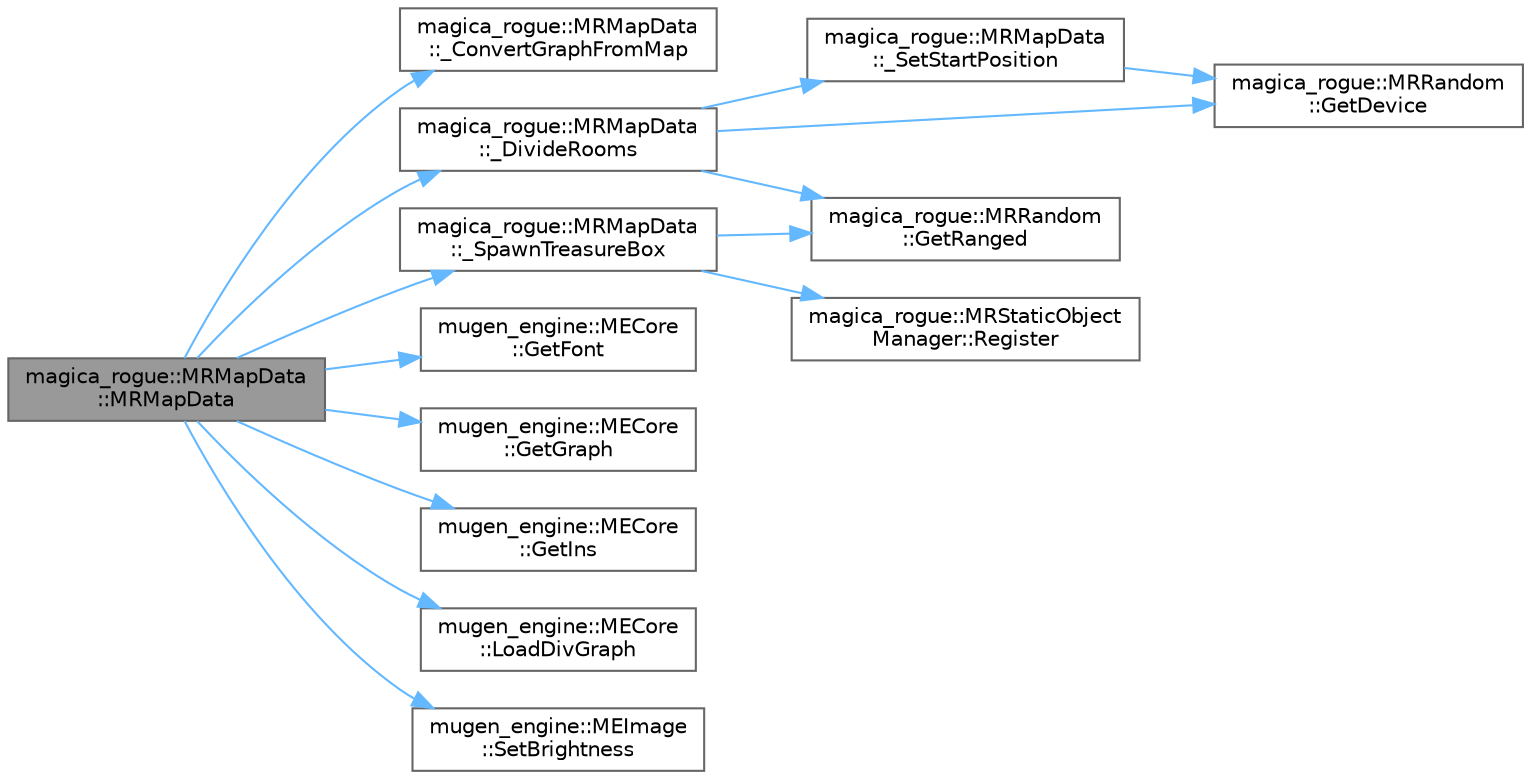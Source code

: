 digraph "magica_rogue::MRMapData::MRMapData"
{
 // LATEX_PDF_SIZE
  bgcolor="transparent";
  edge [fontname=Helvetica,fontsize=10,labelfontname=Helvetica,labelfontsize=10];
  node [fontname=Helvetica,fontsize=10,shape=box,height=0.2,width=0.4];
  rankdir="LR";
  Node1 [id="Node000001",label="magica_rogue::MRMapData\l::MRMapData",height=0.2,width=0.4,color="gray40", fillcolor="grey60", style="filled", fontcolor="black",tooltip="コンストラクタ"];
  Node1 -> Node2 [id="edge1_Node000001_Node000002",color="steelblue1",style="solid",tooltip=" "];
  Node2 [id="Node000002",label="magica_rogue::MRMapData\l::_ConvertGraphFromMap",height=0.2,width=0.4,color="grey40", fillcolor="white", style="filled",URL="$classmagica__rogue_1_1_m_r_map_data.html#a64a23a3147746cdc0ceb84d3ddbffdf9",tooltip="マップデータから表示に使うデータに変換する"];
  Node1 -> Node3 [id="edge2_Node000001_Node000003",color="steelblue1",style="solid",tooltip=" "];
  Node3 [id="Node000003",label="magica_rogue::MRMapData\l::_DivideRooms",height=0.2,width=0.4,color="grey40", fillcolor="white", style="filled",URL="$classmagica__rogue_1_1_m_r_map_data.html#a5881a757fa15d38b1714b7089b92c27c",tooltip="マップを部屋割りする"];
  Node3 -> Node4 [id="edge3_Node000003_Node000004",color="steelblue1",style="solid",tooltip=" "];
  Node4 [id="Node000004",label="magica_rogue::MRMapData\l::_SetStartPosition",height=0.2,width=0.4,color="grey40", fillcolor="white", style="filled",URL="$classmagica__rogue_1_1_m_r_map_data.html#aa7fa99c07b61c634ac009b3444bf8a87",tooltip="プレイヤーの初期位置を設定する"];
  Node4 -> Node5 [id="edge4_Node000004_Node000005",color="steelblue1",style="solid",tooltip=" "];
  Node5 [id="Node000005",label="magica_rogue::MRRandom\l::GetDevice",height=0.2,width=0.4,color="grey40", fillcolor="white", style="filled",URL="$classmagica__rogue_1_1_m_r_random.html#a20e0b942972f90a014e0a758ff2e4367",tooltip="デバイスを返す"];
  Node3 -> Node5 [id="edge5_Node000003_Node000005",color="steelblue1",style="solid",tooltip=" "];
  Node3 -> Node6 [id="edge6_Node000003_Node000006",color="steelblue1",style="solid",tooltip=" "];
  Node6 [id="Node000006",label="magica_rogue::MRRandom\l::GetRanged",height=0.2,width=0.4,color="grey40", fillcolor="white", style="filled",URL="$classmagica__rogue_1_1_m_r_random.html#a0f86d543eff92801bf124d943cf52b92",tooltip="最小値と最大値を指定して乱数を取得"];
  Node1 -> Node7 [id="edge7_Node000001_Node000007",color="steelblue1",style="solid",tooltip=" "];
  Node7 [id="Node000007",label="magica_rogue::MRMapData\l::_SpawnTreasureBox",height=0.2,width=0.4,color="grey40", fillcolor="white", style="filled",URL="$classmagica__rogue_1_1_m_r_map_data.html#a2d562150039c884a0019392f5a8953bc",tooltip="宝箱を設置する"];
  Node7 -> Node6 [id="edge8_Node000007_Node000006",color="steelblue1",style="solid",tooltip=" "];
  Node7 -> Node8 [id="edge9_Node000007_Node000008",color="steelblue1",style="solid",tooltip=" "];
  Node8 [id="Node000008",label="magica_rogue::MRStaticObject\lManager::Register",height=0.2,width=0.4,color="grey40", fillcolor="white", style="filled",URL="$classmagica__rogue_1_1_m_r_static_object_manager.html#a9feb76361031c535c025656b4fff4a1d",tooltip="管理対象に追加する"];
  Node1 -> Node9 [id="edge10_Node000001_Node000009",color="steelblue1",style="solid",tooltip=" "];
  Node9 [id="Node000009",label="mugen_engine::MECore\l::GetFont",height=0.2,width=0.4,color="grey40", fillcolor="white", style="filled",URL="$classmugen__engine_1_1_m_e_core.html#ab8640f01f6f1b28722ff35a68a4b2b15",tooltip="読み込み済みフォントを取得する"];
  Node1 -> Node10 [id="edge11_Node000001_Node000010",color="steelblue1",style="solid",tooltip=" "];
  Node10 [id="Node000010",label="mugen_engine::MECore\l::GetGraph",height=0.2,width=0.4,color="grey40", fillcolor="white", style="filled",URL="$classmugen__engine_1_1_m_e_core.html#aa82d2e31f5d5aa651347a7dac9cf73e5",tooltip="読み込み済み画像を取得する"];
  Node1 -> Node11 [id="edge12_Node000001_Node000011",color="steelblue1",style="solid",tooltip=" "];
  Node11 [id="Node000011",label="mugen_engine::MECore\l::GetIns",height=0.2,width=0.4,color="grey40", fillcolor="white", style="filled",URL="$classmugen__engine_1_1_m_e_core.html#a8efe32043348f81c574473428903f0be",tooltip="インスタンスの取得"];
  Node1 -> Node12 [id="edge13_Node000001_Node000012",color="steelblue1",style="solid",tooltip=" "];
  Node12 [id="Node000012",label="mugen_engine::MECore\l::LoadDivGraph",height=0.2,width=0.4,color="grey40", fillcolor="white", style="filled",URL="$classmugen__engine_1_1_m_e_core.html#a535878e1fa59aa58aba12fc1324d45e5",tooltip="画像をファイルから分割して読み込む"];
  Node1 -> Node13 [id="edge14_Node000001_Node000013",color="steelblue1",style="solid",tooltip=" "];
  Node13 [id="Node000013",label="mugen_engine::MEImage\l::SetBrightness",height=0.2,width=0.4,color="grey40", fillcolor="white", style="filled",URL="$classmugen__engine_1_1_m_e_image.html#ab3ab48f43736904f3e21b275e922234a",tooltip="画像描画時の輝度を設定する"];
}
